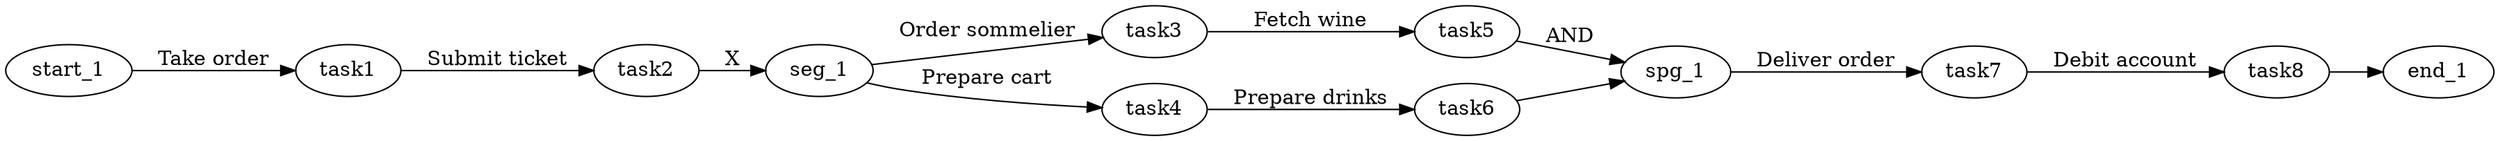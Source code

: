 digraph G {
rankdir=LR;
start_1 -> task1[shape=rectangle label="Take order"]
task1 -> task2[shape=rectangle label="Submit ticket"]
task2 -> seg_1[shape=diamond label="X"]
seg_1 -> task3[shape=rectangle label="Order sommelier"]
seg_1 -> task4[shape=rectangle label="Prepare cart"]
task3 -> task5[shape=rectangle label="Fetch wine"]
task4 -> task6[shape=rectangle label="Prepare drinks"]
task5 -> spg_1[shape=diamond label="AND"]
task6 -> spg_1
spg_1 -> task7[shape=rectangle label="Deliver order"]
task7 -> task8[shape=rectangle label="Debit account"]
task8 -> end_1[shape=doublecircle label=""]
}

